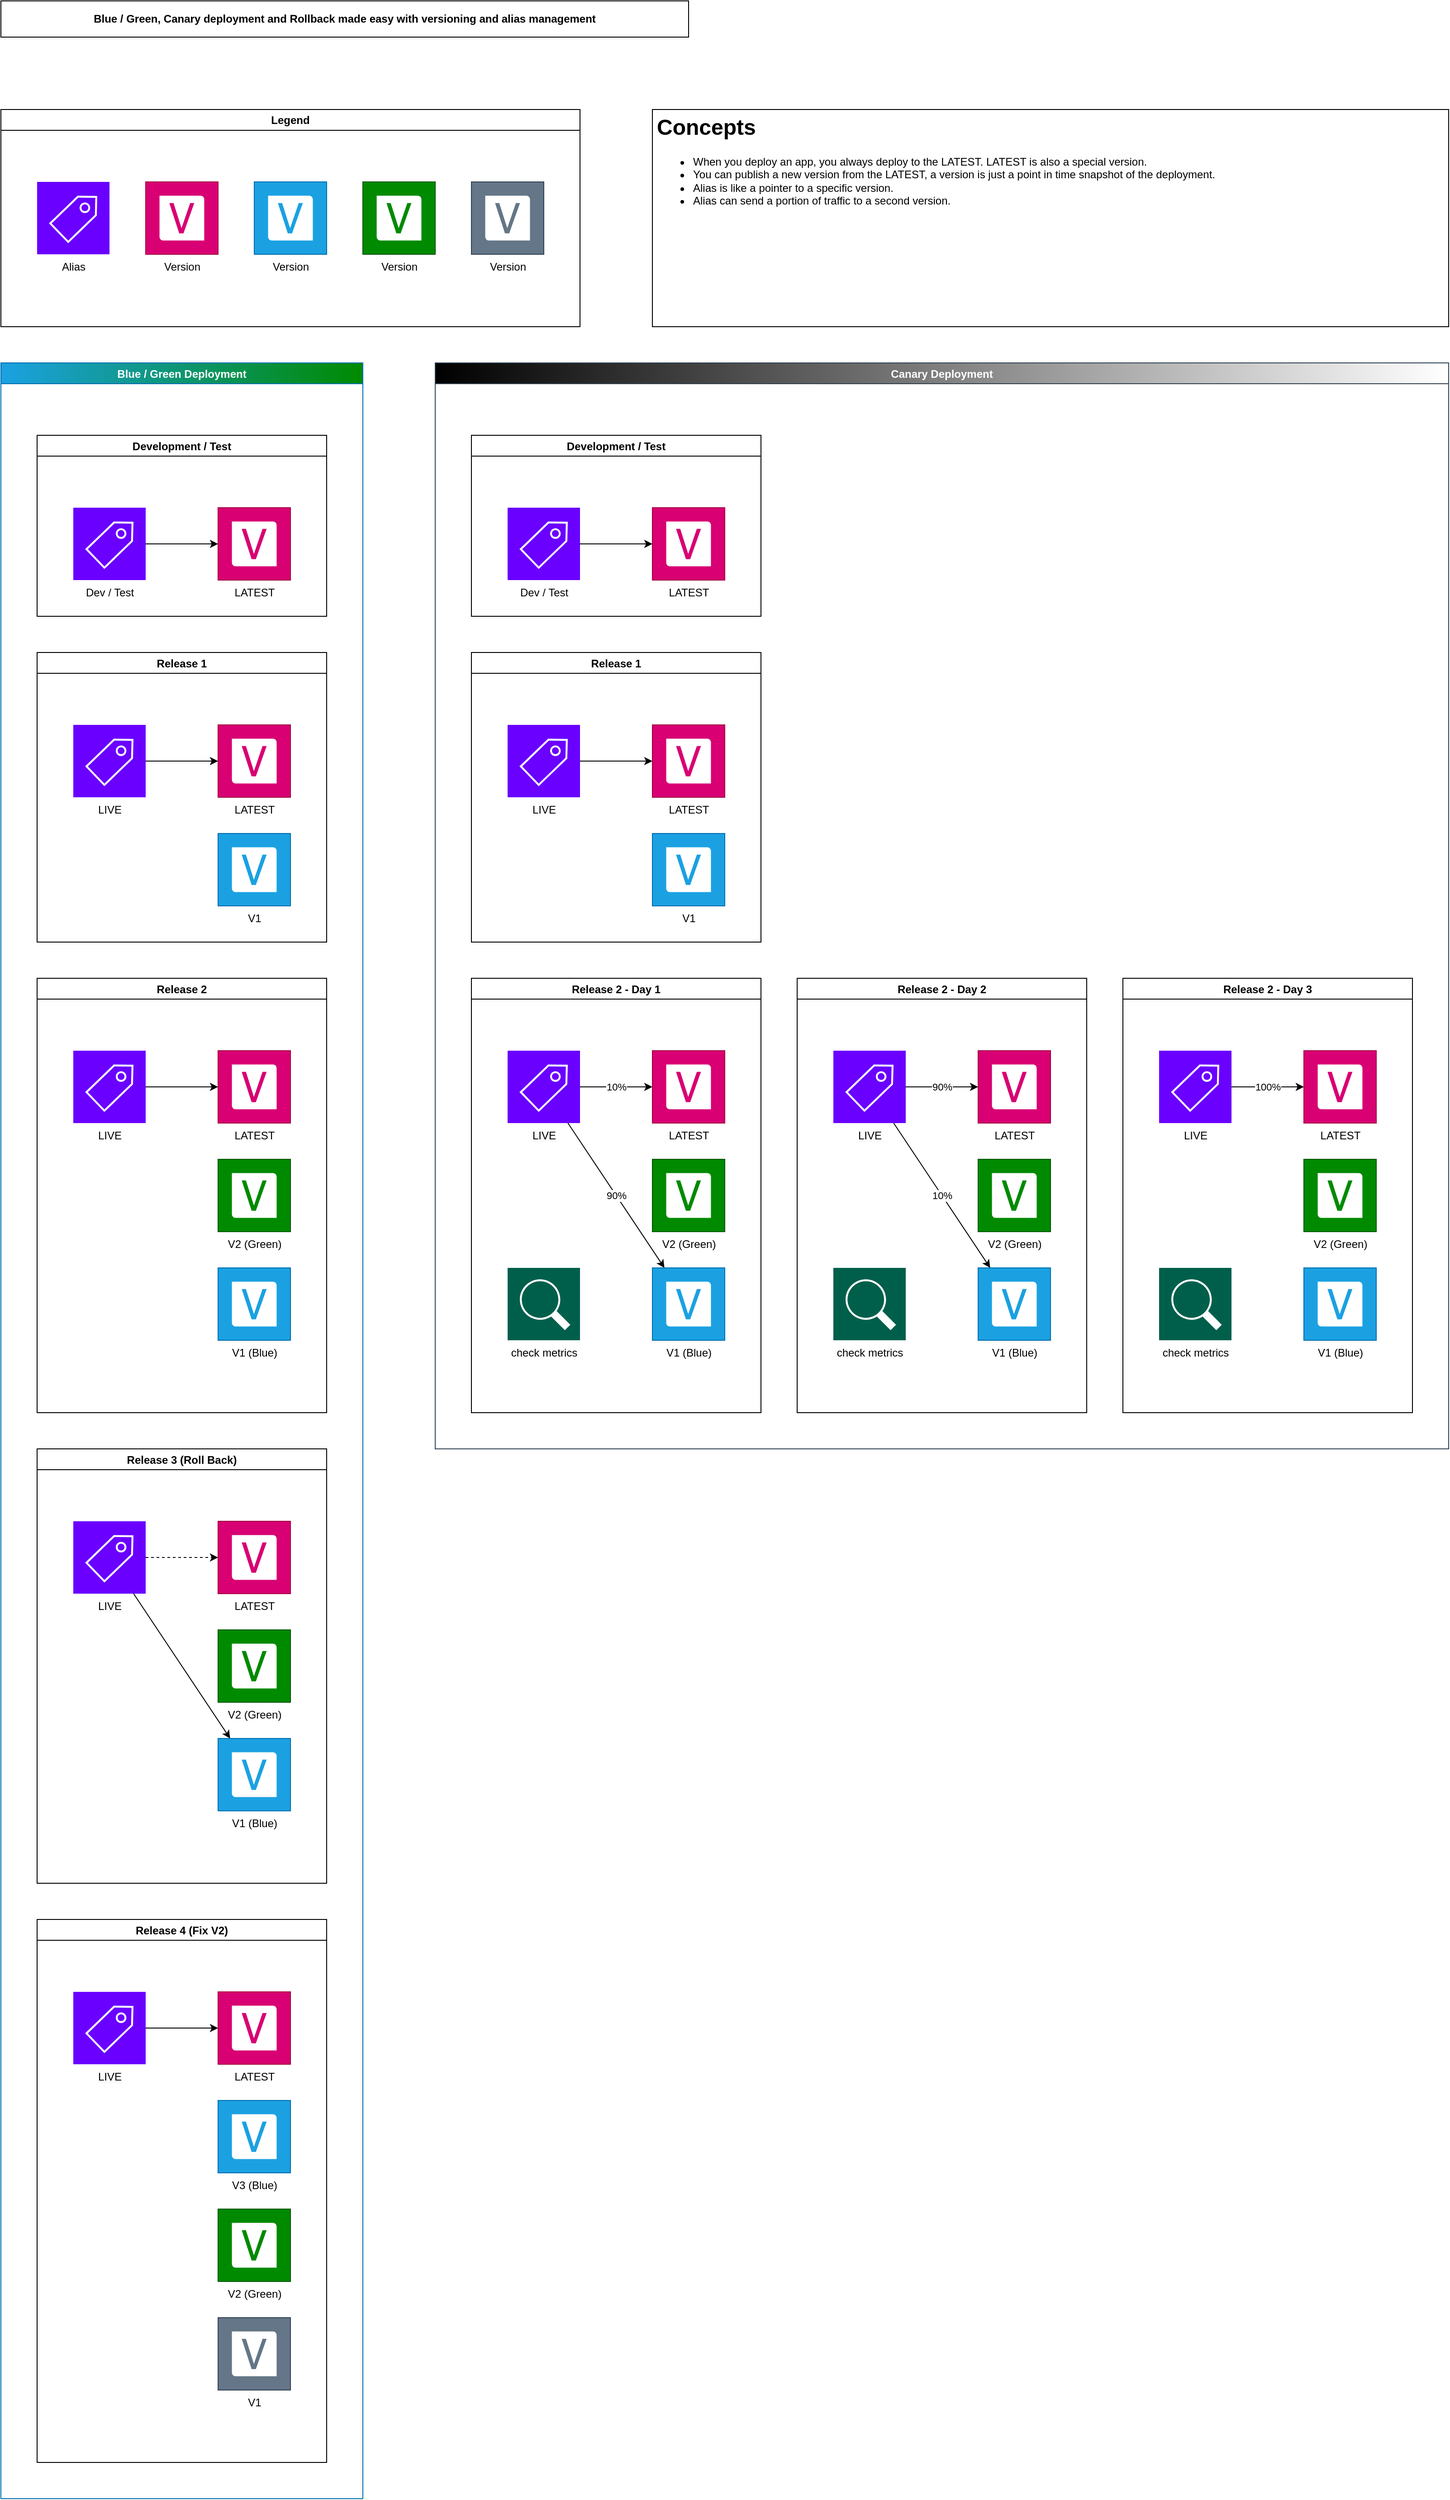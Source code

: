 <mxfile version="21.2.8" type="device">
  <diagram id="p3ZrviA4ugjaoRHXMi4s" name="Overview">
    <mxGraphModel dx="901" dy="646" grid="1" gridSize="10" guides="1" tooltips="1" connect="1" arrows="1" fold="1" page="1" pageScale="1" pageWidth="850" pageHeight="1100" math="0" shadow="0">
      <root>
        <mxCell id="0" />
        <mxCell id="1" parent="0" />
        <mxCell id="lCPhnQVM8FXb7V6dFHPE-26" value="Release 1" style="swimlane;strokeColor=default;" parent="1" vertex="1">
          <mxGeometry x="80" y="760" width="320" height="320" as="geometry" />
        </mxCell>
        <mxCell id="OIdipxEcX6TBCox_Dwgm-13" value="LIVE" style="sketch=0;pointerEvents=1;shadow=0;dashed=0;html=1;strokeColor=#3700CC;fillColor=#6a00ff;labelPosition=center;verticalLabelPosition=bottom;verticalAlign=top;align=center;outlineConnect=0;shape=mxgraph.veeam2.tag;fontColor=#000000;" vertex="1" parent="lCPhnQVM8FXb7V6dFHPE-26">
          <mxGeometry x="40" y="80" width="80" height="80" as="geometry" />
        </mxCell>
        <mxCell id="OIdipxEcX6TBCox_Dwgm-14" value="LATEST" style="shadow=0;dashed=0;html=1;strokeColor=#A50040;fillColor=#d80073;labelPosition=center;verticalLabelPosition=bottom;verticalAlign=top;align=center;outlineConnect=0;shape=mxgraph.veeam.2d.veeam_availability_suite;fontColor=#000000;" vertex="1" parent="lCPhnQVM8FXb7V6dFHPE-26">
          <mxGeometry x="200" y="80" width="80" height="80" as="geometry" />
        </mxCell>
        <mxCell id="OIdipxEcX6TBCox_Dwgm-16" style="edgeStyle=orthogonalEdgeStyle;rounded=0;orthogonalLoop=1;jettySize=auto;html=1;" edge="1" parent="lCPhnQVM8FXb7V6dFHPE-26" source="OIdipxEcX6TBCox_Dwgm-13" target="OIdipxEcX6TBCox_Dwgm-14">
          <mxGeometry relative="1" as="geometry" />
        </mxCell>
        <mxCell id="OIdipxEcX6TBCox_Dwgm-15" value="V1" style="shadow=0;dashed=0;html=1;strokeColor=#006EAF;fillColor=#1ba1e2;labelPosition=center;verticalLabelPosition=bottom;verticalAlign=top;align=center;outlineConnect=0;shape=mxgraph.veeam.2d.veeam_availability_suite;fontColor=#000000;" vertex="1" parent="lCPhnQVM8FXb7V6dFHPE-26">
          <mxGeometry x="200" y="200" width="80" height="80" as="geometry" />
        </mxCell>
        <mxCell id="lCPhnQVM8FXb7V6dFHPE-27" value="Release 2" style="swimlane;strokeColor=default;" parent="1" vertex="1">
          <mxGeometry x="80" y="1120" width="320" height="480" as="geometry" />
        </mxCell>
        <mxCell id="OIdipxEcX6TBCox_Dwgm-25" value="LIVE" style="sketch=0;pointerEvents=1;shadow=0;dashed=0;html=1;strokeColor=#3700CC;fillColor=#6a00ff;labelPosition=center;verticalLabelPosition=bottom;verticalAlign=top;align=center;outlineConnect=0;shape=mxgraph.veeam2.tag;fontColor=#000000;" vertex="1" parent="lCPhnQVM8FXb7V6dFHPE-27">
          <mxGeometry x="40" y="80" width="80" height="80" as="geometry" />
        </mxCell>
        <mxCell id="OIdipxEcX6TBCox_Dwgm-26" value="LATEST" style="shadow=0;dashed=0;html=1;strokeColor=#A50040;fillColor=#d80073;labelPosition=center;verticalLabelPosition=bottom;verticalAlign=top;align=center;outlineConnect=0;shape=mxgraph.veeam.2d.veeam_availability_suite;fontColor=#000000;" vertex="1" parent="lCPhnQVM8FXb7V6dFHPE-27">
          <mxGeometry x="200" y="80" width="80" height="80" as="geometry" />
        </mxCell>
        <mxCell id="OIdipxEcX6TBCox_Dwgm-29" style="edgeStyle=orthogonalEdgeStyle;rounded=0;orthogonalLoop=1;jettySize=auto;html=1;" edge="1" parent="lCPhnQVM8FXb7V6dFHPE-27" source="OIdipxEcX6TBCox_Dwgm-25" target="OIdipxEcX6TBCox_Dwgm-26">
          <mxGeometry relative="1" as="geometry" />
        </mxCell>
        <mxCell id="OIdipxEcX6TBCox_Dwgm-27" value="V1 (Blue)" style="shadow=0;dashed=0;html=1;strokeColor=#006EAF;fillColor=#1ba1e2;labelPosition=center;verticalLabelPosition=bottom;verticalAlign=top;align=center;outlineConnect=0;shape=mxgraph.veeam.2d.veeam_availability_suite;fontColor=#000000;" vertex="1" parent="lCPhnQVM8FXb7V6dFHPE-27">
          <mxGeometry x="200" y="320" width="80" height="80" as="geometry" />
        </mxCell>
        <mxCell id="OIdipxEcX6TBCox_Dwgm-28" value="V2 (Green)" style="shadow=0;dashed=0;html=1;strokeColor=#005700;fillColor=#008a00;labelPosition=center;verticalLabelPosition=bottom;verticalAlign=top;align=center;outlineConnect=0;shape=mxgraph.veeam.2d.veeam_availability_suite;fontColor=#000000;" vertex="1" parent="lCPhnQVM8FXb7V6dFHPE-27">
          <mxGeometry x="200" y="200" width="80" height="80" as="geometry" />
        </mxCell>
        <mxCell id="lCPhnQVM8FXb7V6dFHPE-39" value="Blue / Green Deployment" style="swimlane;strokeColor=#006EAF;fillColor=#1ba1e2;fontColor=#ffffff;gradientColor=#008A00;gradientDirection=east;" parent="1" vertex="1">
          <mxGeometry x="40" y="440" width="400" height="2360" as="geometry" />
        </mxCell>
        <mxCell id="OIdipxEcX6TBCox_Dwgm-30" value="Development / Test" style="swimlane;strokeColor=default;" vertex="1" parent="1">
          <mxGeometry x="80" y="520" width="320" height="200" as="geometry" />
        </mxCell>
        <mxCell id="OIdipxEcX6TBCox_Dwgm-31" value="Dev / Test" style="sketch=0;pointerEvents=1;shadow=0;dashed=0;html=1;strokeColor=#3700CC;fillColor=#6a00ff;labelPosition=center;verticalLabelPosition=bottom;verticalAlign=top;align=center;outlineConnect=0;shape=mxgraph.veeam2.tag;fontColor=#000000;" vertex="1" parent="OIdipxEcX6TBCox_Dwgm-30">
          <mxGeometry x="40" y="80" width="80" height="80" as="geometry" />
        </mxCell>
        <mxCell id="OIdipxEcX6TBCox_Dwgm-32" value="LATEST" style="shadow=0;dashed=0;html=1;strokeColor=#A50040;fillColor=#d80073;labelPosition=center;verticalLabelPosition=bottom;verticalAlign=top;align=center;outlineConnect=0;shape=mxgraph.veeam.2d.veeam_availability_suite;fontColor=#000000;" vertex="1" parent="OIdipxEcX6TBCox_Dwgm-30">
          <mxGeometry x="200" y="80" width="80" height="80" as="geometry" />
        </mxCell>
        <mxCell id="OIdipxEcX6TBCox_Dwgm-33" style="edgeStyle=orthogonalEdgeStyle;rounded=0;orthogonalLoop=1;jettySize=auto;html=1;" edge="1" parent="OIdipxEcX6TBCox_Dwgm-30" source="OIdipxEcX6TBCox_Dwgm-31" target="OIdipxEcX6TBCox_Dwgm-32">
          <mxGeometry relative="1" as="geometry" />
        </mxCell>
        <mxCell id="OIdipxEcX6TBCox_Dwgm-35" value="Release 3 (Roll Back)" style="swimlane;strokeColor=default;" vertex="1" parent="1">
          <mxGeometry x="80" y="1640" width="320" height="480" as="geometry" />
        </mxCell>
        <mxCell id="OIdipxEcX6TBCox_Dwgm-108" style="edgeStyle=orthogonalEdgeStyle;rounded=0;orthogonalLoop=1;jettySize=auto;html=1;dashed=1;" edge="1" parent="OIdipxEcX6TBCox_Dwgm-35" source="OIdipxEcX6TBCox_Dwgm-36" target="OIdipxEcX6TBCox_Dwgm-37">
          <mxGeometry relative="1" as="geometry" />
        </mxCell>
        <mxCell id="OIdipxEcX6TBCox_Dwgm-36" value="&lt;meta charset=&quot;utf-8&quot;&gt;&lt;span style=&quot;color: rgb(0, 0, 0); font-family: Helvetica; font-size: 12px; font-style: normal; font-variant-ligatures: normal; font-variant-caps: normal; font-weight: 400; letter-spacing: normal; orphans: 2; text-align: center; text-indent: 0px; text-transform: none; widows: 2; word-spacing: 0px; -webkit-text-stroke-width: 0px; background-color: rgb(251, 251, 251); text-decoration-thickness: initial; text-decoration-style: initial; text-decoration-color: initial; float: none; display: inline !important;&quot;&gt;LIVE&lt;/span&gt;" style="sketch=0;pointerEvents=1;shadow=0;dashed=0;html=1;strokeColor=#3700CC;fillColor=#6a00ff;labelPosition=center;verticalLabelPosition=bottom;verticalAlign=top;align=center;outlineConnect=0;shape=mxgraph.veeam2.tag;fontColor=#000000;" vertex="1" parent="OIdipxEcX6TBCox_Dwgm-35">
          <mxGeometry x="40" y="80" width="80" height="80" as="geometry" />
        </mxCell>
        <mxCell id="OIdipxEcX6TBCox_Dwgm-37" value="LATEST" style="shadow=0;dashed=0;html=1;strokeColor=#A50040;fillColor=#d80073;labelPosition=center;verticalLabelPosition=bottom;verticalAlign=top;align=center;outlineConnect=0;shape=mxgraph.veeam.2d.veeam_availability_suite;fontColor=#000000;" vertex="1" parent="OIdipxEcX6TBCox_Dwgm-35">
          <mxGeometry x="200" y="80" width="80" height="80" as="geometry" />
        </mxCell>
        <mxCell id="OIdipxEcX6TBCox_Dwgm-38" style="rounded=0;orthogonalLoop=1;jettySize=auto;html=1;" edge="1" parent="OIdipxEcX6TBCox_Dwgm-35" source="OIdipxEcX6TBCox_Dwgm-36" target="OIdipxEcX6TBCox_Dwgm-39">
          <mxGeometry relative="1" as="geometry" />
        </mxCell>
        <mxCell id="OIdipxEcX6TBCox_Dwgm-39" value="V1 (Blue)" style="shadow=0;dashed=0;html=1;strokeColor=#006EAF;fillColor=#1ba1e2;labelPosition=center;verticalLabelPosition=bottom;verticalAlign=top;align=center;outlineConnect=0;shape=mxgraph.veeam.2d.veeam_availability_suite;fontColor=#000000;" vertex="1" parent="OIdipxEcX6TBCox_Dwgm-35">
          <mxGeometry x="200" y="320" width="80" height="80" as="geometry" />
        </mxCell>
        <mxCell id="OIdipxEcX6TBCox_Dwgm-40" value="V2 (Green)" style="shadow=0;dashed=0;html=1;strokeColor=#005700;fillColor=#008a00;labelPosition=center;verticalLabelPosition=bottom;verticalAlign=top;align=center;outlineConnect=0;shape=mxgraph.veeam.2d.veeam_availability_suite;fontColor=#000000;" vertex="1" parent="OIdipxEcX6TBCox_Dwgm-35">
          <mxGeometry x="200" y="200" width="80" height="80" as="geometry" />
        </mxCell>
        <mxCell id="OIdipxEcX6TBCox_Dwgm-42" value="Release 4 (Fix V2)" style="swimlane;strokeColor=default;" vertex="1" parent="1">
          <mxGeometry x="80" y="2160" width="320" height="600" as="geometry" />
        </mxCell>
        <mxCell id="OIdipxEcX6TBCox_Dwgm-50" style="edgeStyle=orthogonalEdgeStyle;rounded=0;orthogonalLoop=1;jettySize=auto;html=1;" edge="1" parent="OIdipxEcX6TBCox_Dwgm-42" source="OIdipxEcX6TBCox_Dwgm-43" target="OIdipxEcX6TBCox_Dwgm-44">
          <mxGeometry relative="1" as="geometry" />
        </mxCell>
        <mxCell id="OIdipxEcX6TBCox_Dwgm-43" value="&lt;meta charset=&quot;utf-8&quot;&gt;&lt;span style=&quot;color: rgb(0, 0, 0); font-family: Helvetica; font-size: 12px; font-style: normal; font-variant-ligatures: normal; font-variant-caps: normal; font-weight: 400; letter-spacing: normal; orphans: 2; text-align: center; text-indent: 0px; text-transform: none; widows: 2; word-spacing: 0px; -webkit-text-stroke-width: 0px; background-color: rgb(251, 251, 251); text-decoration-thickness: initial; text-decoration-style: initial; text-decoration-color: initial; float: none; display: inline !important;&quot;&gt;LIVE&lt;/span&gt;" style="sketch=0;pointerEvents=1;shadow=0;dashed=0;html=1;strokeColor=#3700CC;fillColor=#6a00ff;labelPosition=center;verticalLabelPosition=bottom;verticalAlign=top;align=center;outlineConnect=0;shape=mxgraph.veeam2.tag;fontColor=#000000;" vertex="1" parent="OIdipxEcX6TBCox_Dwgm-42">
          <mxGeometry x="40" y="80" width="80" height="80" as="geometry" />
        </mxCell>
        <mxCell id="OIdipxEcX6TBCox_Dwgm-44" value="LATEST" style="shadow=0;dashed=0;html=1;strokeColor=#A50040;fillColor=#d80073;labelPosition=center;verticalLabelPosition=bottom;verticalAlign=top;align=center;outlineConnect=0;shape=mxgraph.veeam.2d.veeam_availability_suite;fontColor=#000000;" vertex="1" parent="OIdipxEcX6TBCox_Dwgm-42">
          <mxGeometry x="200" y="80" width="80" height="80" as="geometry" />
        </mxCell>
        <mxCell id="OIdipxEcX6TBCox_Dwgm-46" value="V1" style="shadow=0;dashed=0;html=1;strokeColor=#314354;fillColor=#647687;labelPosition=center;verticalLabelPosition=bottom;verticalAlign=top;align=center;outlineConnect=0;shape=mxgraph.veeam.2d.veeam_availability_suite;fontColor=#000000;gradientColor=none;" vertex="1" parent="OIdipxEcX6TBCox_Dwgm-42">
          <mxGeometry x="200" y="440" width="80" height="80" as="geometry" />
        </mxCell>
        <mxCell id="OIdipxEcX6TBCox_Dwgm-47" value="V2 (Green)" style="shadow=0;dashed=0;html=1;strokeColor=#005700;fillColor=#008a00;labelPosition=center;verticalLabelPosition=bottom;verticalAlign=top;align=center;outlineConnect=0;shape=mxgraph.veeam.2d.veeam_availability_suite;fontColor=#000000;" vertex="1" parent="OIdipxEcX6TBCox_Dwgm-42">
          <mxGeometry x="200" y="320" width="80" height="80" as="geometry" />
        </mxCell>
        <mxCell id="OIdipxEcX6TBCox_Dwgm-49" value="V3 (Blue)" style="shadow=0;dashed=0;html=1;strokeColor=#006EAF;fillColor=#1ba1e2;labelPosition=center;verticalLabelPosition=bottom;verticalAlign=top;align=center;outlineConnect=0;shape=mxgraph.veeam.2d.veeam_availability_suite;fontColor=#000000;" vertex="1" parent="OIdipxEcX6TBCox_Dwgm-42">
          <mxGeometry x="200" y="200" width="80" height="80" as="geometry" />
        </mxCell>
        <mxCell id="OIdipxEcX6TBCox_Dwgm-56" value="Release 1" style="swimlane;strokeColor=default;" vertex="1" parent="1">
          <mxGeometry x="560" y="760" width="320" height="320" as="geometry" />
        </mxCell>
        <mxCell id="OIdipxEcX6TBCox_Dwgm-57" value="LIVE" style="sketch=0;pointerEvents=1;shadow=0;dashed=0;html=1;strokeColor=#3700CC;fillColor=#6a00ff;labelPosition=center;verticalLabelPosition=bottom;verticalAlign=top;align=center;outlineConnect=0;shape=mxgraph.veeam2.tag;fontColor=#000000;" vertex="1" parent="OIdipxEcX6TBCox_Dwgm-56">
          <mxGeometry x="40" y="80" width="80" height="80" as="geometry" />
        </mxCell>
        <mxCell id="OIdipxEcX6TBCox_Dwgm-58" value="LATEST" style="shadow=0;dashed=0;html=1;strokeColor=#A50040;fillColor=#d80073;labelPosition=center;verticalLabelPosition=bottom;verticalAlign=top;align=center;outlineConnect=0;shape=mxgraph.veeam.2d.veeam_availability_suite;fontColor=#000000;" vertex="1" parent="OIdipxEcX6TBCox_Dwgm-56">
          <mxGeometry x="200" y="80" width="80" height="80" as="geometry" />
        </mxCell>
        <mxCell id="OIdipxEcX6TBCox_Dwgm-59" style="edgeStyle=orthogonalEdgeStyle;rounded=0;orthogonalLoop=1;jettySize=auto;html=1;" edge="1" parent="OIdipxEcX6TBCox_Dwgm-56" source="OIdipxEcX6TBCox_Dwgm-57" target="OIdipxEcX6TBCox_Dwgm-58">
          <mxGeometry relative="1" as="geometry" />
        </mxCell>
        <mxCell id="OIdipxEcX6TBCox_Dwgm-60" value="V1" style="shadow=0;dashed=0;html=1;strokeColor=#006EAF;fillColor=#1ba1e2;labelPosition=center;verticalLabelPosition=bottom;verticalAlign=top;align=center;outlineConnect=0;shape=mxgraph.veeam.2d.veeam_availability_suite;fontColor=#000000;" vertex="1" parent="OIdipxEcX6TBCox_Dwgm-56">
          <mxGeometry x="200" y="200" width="80" height="80" as="geometry" />
        </mxCell>
        <mxCell id="OIdipxEcX6TBCox_Dwgm-61" value="Development / Test" style="swimlane;strokeColor=default;" vertex="1" parent="1">
          <mxGeometry x="560" y="520" width="320" height="200" as="geometry" />
        </mxCell>
        <mxCell id="OIdipxEcX6TBCox_Dwgm-62" value="Dev / Test" style="sketch=0;pointerEvents=1;shadow=0;dashed=0;html=1;strokeColor=#3700CC;fillColor=#6a00ff;labelPosition=center;verticalLabelPosition=bottom;verticalAlign=top;align=center;outlineConnect=0;shape=mxgraph.veeam2.tag;fontColor=#000000;" vertex="1" parent="OIdipxEcX6TBCox_Dwgm-61">
          <mxGeometry x="40" y="80" width="80" height="80" as="geometry" />
        </mxCell>
        <mxCell id="OIdipxEcX6TBCox_Dwgm-63" value="LATEST" style="shadow=0;dashed=0;html=1;strokeColor=#A50040;fillColor=#d80073;labelPosition=center;verticalLabelPosition=bottom;verticalAlign=top;align=center;outlineConnect=0;shape=mxgraph.veeam.2d.veeam_availability_suite;fontColor=#000000;" vertex="1" parent="OIdipxEcX6TBCox_Dwgm-61">
          <mxGeometry x="200" y="80" width="80" height="80" as="geometry" />
        </mxCell>
        <mxCell id="OIdipxEcX6TBCox_Dwgm-64" style="edgeStyle=orthogonalEdgeStyle;rounded=0;orthogonalLoop=1;jettySize=auto;html=1;" edge="1" parent="OIdipxEcX6TBCox_Dwgm-61" source="OIdipxEcX6TBCox_Dwgm-62" target="OIdipxEcX6TBCox_Dwgm-63">
          <mxGeometry relative="1" as="geometry" />
        </mxCell>
        <mxCell id="OIdipxEcX6TBCox_Dwgm-70" value="Release 2 - Day 1" style="swimlane;strokeColor=default;" vertex="1" parent="1">
          <mxGeometry x="560" y="1120" width="320" height="480" as="geometry" />
        </mxCell>
        <mxCell id="OIdipxEcX6TBCox_Dwgm-83" value="90%" style="rounded=0;orthogonalLoop=1;jettySize=auto;html=1;" edge="1" parent="OIdipxEcX6TBCox_Dwgm-70" source="OIdipxEcX6TBCox_Dwgm-71" target="OIdipxEcX6TBCox_Dwgm-74">
          <mxGeometry relative="1" as="geometry">
            <mxPoint x="190" y="360" as="targetPoint" />
          </mxGeometry>
        </mxCell>
        <mxCell id="OIdipxEcX6TBCox_Dwgm-84" value="10%" style="edgeStyle=orthogonalEdgeStyle;rounded=0;orthogonalLoop=1;jettySize=auto;html=1;" edge="1" parent="OIdipxEcX6TBCox_Dwgm-70" source="OIdipxEcX6TBCox_Dwgm-71" target="OIdipxEcX6TBCox_Dwgm-72">
          <mxGeometry relative="1" as="geometry" />
        </mxCell>
        <mxCell id="OIdipxEcX6TBCox_Dwgm-71" value="&lt;meta charset=&quot;utf-8&quot;&gt;&lt;span style=&quot;color: rgb(0, 0, 0); font-family: Helvetica; font-size: 12px; font-style: normal; font-variant-ligatures: normal; font-variant-caps: normal; font-weight: 400; letter-spacing: normal; orphans: 2; text-align: center; text-indent: 0px; text-transform: none; widows: 2; word-spacing: 0px; -webkit-text-stroke-width: 0px; background-color: rgb(251, 251, 251); text-decoration-thickness: initial; text-decoration-style: initial; text-decoration-color: initial; float: none; display: inline !important;&quot;&gt;LIVE&lt;/span&gt;" style="sketch=0;pointerEvents=1;shadow=0;dashed=0;html=1;strokeColor=#3700CC;fillColor=#6a00ff;labelPosition=center;verticalLabelPosition=bottom;verticalAlign=top;align=center;outlineConnect=0;shape=mxgraph.veeam2.tag;fontColor=#000000;" vertex="1" parent="OIdipxEcX6TBCox_Dwgm-70">
          <mxGeometry x="40" y="80" width="80" height="80" as="geometry" />
        </mxCell>
        <mxCell id="OIdipxEcX6TBCox_Dwgm-72" value="LATEST" style="shadow=0;dashed=0;html=1;strokeColor=#A50040;fillColor=#d80073;labelPosition=center;verticalLabelPosition=bottom;verticalAlign=top;align=center;outlineConnect=0;shape=mxgraph.veeam.2d.veeam_availability_suite;fontColor=#000000;" vertex="1" parent="OIdipxEcX6TBCox_Dwgm-70">
          <mxGeometry x="200" y="80" width="80" height="80" as="geometry" />
        </mxCell>
        <mxCell id="OIdipxEcX6TBCox_Dwgm-74" value="V1 (Blue)" style="shadow=0;dashed=0;html=1;strokeColor=#006EAF;fillColor=#1ba1e2;labelPosition=center;verticalLabelPosition=bottom;verticalAlign=top;align=center;outlineConnect=0;shape=mxgraph.veeam.2d.veeam_availability_suite;fontColor=#000000;" vertex="1" parent="OIdipxEcX6TBCox_Dwgm-70">
          <mxGeometry x="200" y="320" width="80" height="80" as="geometry" />
        </mxCell>
        <mxCell id="OIdipxEcX6TBCox_Dwgm-75" value="V2 (Green)" style="shadow=0;dashed=0;html=1;strokeColor=#005700;fillColor=#008a00;labelPosition=center;verticalLabelPosition=bottom;verticalAlign=top;align=center;outlineConnect=0;shape=mxgraph.veeam.2d.veeam_availability_suite;fontColor=#000000;" vertex="1" parent="OIdipxEcX6TBCox_Dwgm-70">
          <mxGeometry x="200" y="200" width="80" height="80" as="geometry" />
        </mxCell>
        <mxCell id="OIdipxEcX6TBCox_Dwgm-85" value="Release 2 - Day 2" style="swimlane;strokeColor=default;" vertex="1" parent="1">
          <mxGeometry x="920" y="1120" width="320" height="480" as="geometry" />
        </mxCell>
        <mxCell id="OIdipxEcX6TBCox_Dwgm-86" value="10%" style="rounded=0;orthogonalLoop=1;jettySize=auto;html=1;" edge="1" parent="OIdipxEcX6TBCox_Dwgm-85" source="OIdipxEcX6TBCox_Dwgm-88" target="OIdipxEcX6TBCox_Dwgm-90">
          <mxGeometry relative="1" as="geometry">
            <mxPoint x="190" y="360" as="targetPoint" />
          </mxGeometry>
        </mxCell>
        <mxCell id="OIdipxEcX6TBCox_Dwgm-87" value="90%" style="edgeStyle=orthogonalEdgeStyle;rounded=0;orthogonalLoop=1;jettySize=auto;html=1;" edge="1" parent="OIdipxEcX6TBCox_Dwgm-85" source="OIdipxEcX6TBCox_Dwgm-88" target="OIdipxEcX6TBCox_Dwgm-89">
          <mxGeometry relative="1" as="geometry" />
        </mxCell>
        <mxCell id="OIdipxEcX6TBCox_Dwgm-88" value="&lt;meta charset=&quot;utf-8&quot;&gt;&lt;span style=&quot;color: rgb(0, 0, 0); font-family: Helvetica; font-size: 12px; font-style: normal; font-variant-ligatures: normal; font-variant-caps: normal; font-weight: 400; letter-spacing: normal; orphans: 2; text-align: center; text-indent: 0px; text-transform: none; widows: 2; word-spacing: 0px; -webkit-text-stroke-width: 0px; background-color: rgb(251, 251, 251); text-decoration-thickness: initial; text-decoration-style: initial; text-decoration-color: initial; float: none; display: inline !important;&quot;&gt;LIVE&lt;/span&gt;" style="sketch=0;pointerEvents=1;shadow=0;dashed=0;html=1;strokeColor=#3700CC;fillColor=#6a00ff;labelPosition=center;verticalLabelPosition=bottom;verticalAlign=top;align=center;outlineConnect=0;shape=mxgraph.veeam2.tag;fontColor=#000000;" vertex="1" parent="OIdipxEcX6TBCox_Dwgm-85">
          <mxGeometry x="40" y="80" width="80" height="80" as="geometry" />
        </mxCell>
        <mxCell id="OIdipxEcX6TBCox_Dwgm-89" value="LATEST" style="shadow=0;dashed=0;html=1;strokeColor=#A50040;fillColor=#d80073;labelPosition=center;verticalLabelPosition=bottom;verticalAlign=top;align=center;outlineConnect=0;shape=mxgraph.veeam.2d.veeam_availability_suite;fontColor=#000000;" vertex="1" parent="OIdipxEcX6TBCox_Dwgm-85">
          <mxGeometry x="200" y="80" width="80" height="80" as="geometry" />
        </mxCell>
        <mxCell id="OIdipxEcX6TBCox_Dwgm-90" value="V1 (Blue)" style="shadow=0;dashed=0;html=1;strokeColor=#006EAF;fillColor=#1ba1e2;labelPosition=center;verticalLabelPosition=bottom;verticalAlign=top;align=center;outlineConnect=0;shape=mxgraph.veeam.2d.veeam_availability_suite;fontColor=#000000;" vertex="1" parent="OIdipxEcX6TBCox_Dwgm-85">
          <mxGeometry x="200" y="320" width="80" height="80" as="geometry" />
        </mxCell>
        <mxCell id="OIdipxEcX6TBCox_Dwgm-91" value="V2 (Green)" style="shadow=0;dashed=0;html=1;strokeColor=#005700;fillColor=#008a00;labelPosition=center;verticalLabelPosition=bottom;verticalAlign=top;align=center;outlineConnect=0;shape=mxgraph.veeam.2d.veeam_availability_suite;fontColor=#000000;" vertex="1" parent="OIdipxEcX6TBCox_Dwgm-85">
          <mxGeometry x="200" y="200" width="80" height="80" as="geometry" />
        </mxCell>
        <mxCell id="OIdipxEcX6TBCox_Dwgm-92" value="Release 2 - Day 3" style="swimlane;strokeColor=default;" vertex="1" parent="1">
          <mxGeometry x="1280" y="1120" width="320" height="480" as="geometry" />
        </mxCell>
        <mxCell id="OIdipxEcX6TBCox_Dwgm-94" value="100%" style="edgeStyle=orthogonalEdgeStyle;rounded=0;orthogonalLoop=1;jettySize=auto;html=1;" edge="1" parent="OIdipxEcX6TBCox_Dwgm-92" source="OIdipxEcX6TBCox_Dwgm-95" target="OIdipxEcX6TBCox_Dwgm-96">
          <mxGeometry relative="1" as="geometry">
            <mxPoint as="offset" />
          </mxGeometry>
        </mxCell>
        <mxCell id="OIdipxEcX6TBCox_Dwgm-95" value="&lt;meta charset=&quot;utf-8&quot;&gt;&lt;span style=&quot;color: rgb(0, 0, 0); font-family: Helvetica; font-size: 12px; font-style: normal; font-variant-ligatures: normal; font-variant-caps: normal; font-weight: 400; letter-spacing: normal; orphans: 2; text-align: center; text-indent: 0px; text-transform: none; widows: 2; word-spacing: 0px; -webkit-text-stroke-width: 0px; background-color: rgb(251, 251, 251); text-decoration-thickness: initial; text-decoration-style: initial; text-decoration-color: initial; float: none; display: inline !important;&quot;&gt;LIVE&lt;/span&gt;" style="sketch=0;pointerEvents=1;shadow=0;dashed=0;html=1;strokeColor=#3700CC;fillColor=#6a00ff;labelPosition=center;verticalLabelPosition=bottom;verticalAlign=top;align=center;outlineConnect=0;shape=mxgraph.veeam2.tag;fontColor=#000000;" vertex="1" parent="OIdipxEcX6TBCox_Dwgm-92">
          <mxGeometry x="40" y="80" width="80" height="80" as="geometry" />
        </mxCell>
        <mxCell id="OIdipxEcX6TBCox_Dwgm-96" value="LATEST" style="shadow=0;dashed=0;html=1;strokeColor=#A50040;fillColor=#d80073;labelPosition=center;verticalLabelPosition=bottom;verticalAlign=top;align=center;outlineConnect=0;shape=mxgraph.veeam.2d.veeam_availability_suite;fontColor=#000000;" vertex="1" parent="OIdipxEcX6TBCox_Dwgm-92">
          <mxGeometry x="200" y="80" width="80" height="80" as="geometry" />
        </mxCell>
        <mxCell id="OIdipxEcX6TBCox_Dwgm-97" value="V1 (Blue)" style="shadow=0;dashed=0;html=1;strokeColor=#006EAF;fillColor=#1ba1e2;labelPosition=center;verticalLabelPosition=bottom;verticalAlign=top;align=center;outlineConnect=0;shape=mxgraph.veeam.2d.veeam_availability_suite;fontColor=#000000;" vertex="1" parent="OIdipxEcX6TBCox_Dwgm-92">
          <mxGeometry x="200" y="320" width="80" height="80" as="geometry" />
        </mxCell>
        <mxCell id="OIdipxEcX6TBCox_Dwgm-98" value="V2 (Green)" style="shadow=0;dashed=0;html=1;strokeColor=#005700;fillColor=#008a00;labelPosition=center;verticalLabelPosition=bottom;verticalAlign=top;align=center;outlineConnect=0;shape=mxgraph.veeam.2d.veeam_availability_suite;fontColor=#000000;" vertex="1" parent="OIdipxEcX6TBCox_Dwgm-92">
          <mxGeometry x="200" y="200" width="80" height="80" as="geometry" />
        </mxCell>
        <mxCell id="OIdipxEcX6TBCox_Dwgm-99" value="Canary Deployment" style="swimlane;strokeColor=#314354;fillColor=#000000;fontColor=#ffffff;gradientDirection=east;gradientColor=#ffffff;" vertex="1" parent="1">
          <mxGeometry x="520" y="440" width="1120" height="1200" as="geometry" />
        </mxCell>
        <mxCell id="OIdipxEcX6TBCox_Dwgm-101" value="check metrics" style="sketch=0;pointerEvents=1;shadow=0;dashed=0;html=1;strokeColor=none;fillColor=#005F4B;labelPosition=center;verticalLabelPosition=bottom;verticalAlign=top;align=center;outlineConnect=0;shape=mxgraph.veeam2.magnifying_glass;" vertex="1" parent="OIdipxEcX6TBCox_Dwgm-99">
          <mxGeometry x="80" y="1000" width="80" height="80" as="geometry" />
        </mxCell>
        <mxCell id="OIdipxEcX6TBCox_Dwgm-102" value="check metrics" style="sketch=0;pointerEvents=1;shadow=0;dashed=0;html=1;strokeColor=none;fillColor=#005F4B;labelPosition=center;verticalLabelPosition=bottom;verticalAlign=top;align=center;outlineConnect=0;shape=mxgraph.veeam2.magnifying_glass;" vertex="1" parent="OIdipxEcX6TBCox_Dwgm-99">
          <mxGeometry x="440" y="1000" width="80" height="80" as="geometry" />
        </mxCell>
        <mxCell id="OIdipxEcX6TBCox_Dwgm-103" value="check metrics" style="sketch=0;pointerEvents=1;shadow=0;dashed=0;html=1;strokeColor=none;fillColor=#005F4B;labelPosition=center;verticalLabelPosition=bottom;verticalAlign=top;align=center;outlineConnect=0;shape=mxgraph.veeam2.magnifying_glass;" vertex="1" parent="OIdipxEcX6TBCox_Dwgm-99">
          <mxGeometry x="800" y="1000" width="80" height="80" as="geometry" />
        </mxCell>
        <mxCell id="OIdipxEcX6TBCox_Dwgm-106" value="Legend" style="swimlane;whiteSpace=wrap;html=1;" vertex="1" parent="1">
          <mxGeometry x="40" y="160" width="640" height="240" as="geometry" />
        </mxCell>
        <mxCell id="OIdipxEcX6TBCox_Dwgm-1" value="Alias" style="sketch=0;pointerEvents=1;shadow=0;dashed=0;html=1;strokeColor=#3700CC;fillColor=#6a00ff;labelPosition=center;verticalLabelPosition=bottom;verticalAlign=top;align=center;outlineConnect=0;shape=mxgraph.veeam2.tag;fontColor=#000000;" vertex="1" parent="OIdipxEcX6TBCox_Dwgm-106">
          <mxGeometry x="40" y="80" width="80" height="80" as="geometry" />
        </mxCell>
        <mxCell id="OIdipxEcX6TBCox_Dwgm-2" value="Version" style="shadow=0;dashed=0;html=1;strokeColor=#A50040;fillColor=#d80073;labelPosition=center;verticalLabelPosition=bottom;verticalAlign=top;align=center;outlineConnect=0;shape=mxgraph.veeam.2d.veeam_availability_suite;fontColor=#000000;" vertex="1" parent="OIdipxEcX6TBCox_Dwgm-106">
          <mxGeometry x="160" y="80" width="80" height="80" as="geometry" />
        </mxCell>
        <mxCell id="OIdipxEcX6TBCox_Dwgm-11" value="Version" style="shadow=0;dashed=0;html=1;strokeColor=#006EAF;fillColor=#1ba1e2;labelPosition=center;verticalLabelPosition=bottom;verticalAlign=top;align=center;outlineConnect=0;shape=mxgraph.veeam.2d.veeam_availability_suite;fontColor=#000000;" vertex="1" parent="OIdipxEcX6TBCox_Dwgm-106">
          <mxGeometry x="280" y="80" width="80" height="80" as="geometry" />
        </mxCell>
        <mxCell id="OIdipxEcX6TBCox_Dwgm-12" value="Version" style="shadow=0;dashed=0;html=1;strokeColor=#005700;fillColor=#008a00;labelPosition=center;verticalLabelPosition=bottom;verticalAlign=top;align=center;outlineConnect=0;shape=mxgraph.veeam.2d.veeam_availability_suite;fontColor=#000000;" vertex="1" parent="OIdipxEcX6TBCox_Dwgm-106">
          <mxGeometry x="400" y="80" width="80" height="80" as="geometry" />
        </mxCell>
        <mxCell id="OIdipxEcX6TBCox_Dwgm-105" value="Version" style="shadow=0;dashed=0;html=1;strokeColor=#314354;fillColor=#647687;labelPosition=center;verticalLabelPosition=bottom;verticalAlign=top;align=center;outlineConnect=0;shape=mxgraph.veeam.2d.veeam_availability_suite;fontColor=#000000;gradientColor=none;" vertex="1" parent="OIdipxEcX6TBCox_Dwgm-106">
          <mxGeometry x="520" y="80" width="80" height="80" as="geometry" />
        </mxCell>
        <mxCell id="OIdipxEcX6TBCox_Dwgm-107" value="&lt;b&gt;Blue / Green, Canary deployment and Rollback made easy with versioning and alias management&lt;/b&gt;" style="text;html=1;strokeColor=default;fillColor=none;align=center;verticalAlign=middle;whiteSpace=wrap;rounded=0;" vertex="1" parent="1">
          <mxGeometry x="40" y="40" width="760" height="40" as="geometry" />
        </mxCell>
        <mxCell id="OIdipxEcX6TBCox_Dwgm-109" value="&lt;h1&gt;Concepts&lt;/h1&gt;&lt;p&gt;&lt;/p&gt;&lt;ul&gt;&lt;li&gt;When you deploy an app, you always deploy to the LATEST. LATEST is also a special version.&lt;/li&gt;&lt;li&gt;You can publish a new version from the LATEST, a version is just a point in time snapshot of the deployment.&lt;/li&gt;&lt;li&gt;Alias is like a pointer to a specific version.&lt;/li&gt;&lt;li&gt;Alias can send a portion of traffic to a second version.&lt;/li&gt;&lt;/ul&gt;&lt;p&gt;&lt;/p&gt;&lt;p&gt;&lt;br&gt;&lt;/p&gt;" style="text;html=1;strokeColor=default;fillColor=none;spacing=5;spacingTop=-20;whiteSpace=wrap;overflow=hidden;rounded=0;" vertex="1" parent="1">
          <mxGeometry x="760" y="160" width="880" height="240" as="geometry" />
        </mxCell>
      </root>
    </mxGraphModel>
  </diagram>
</mxfile>
